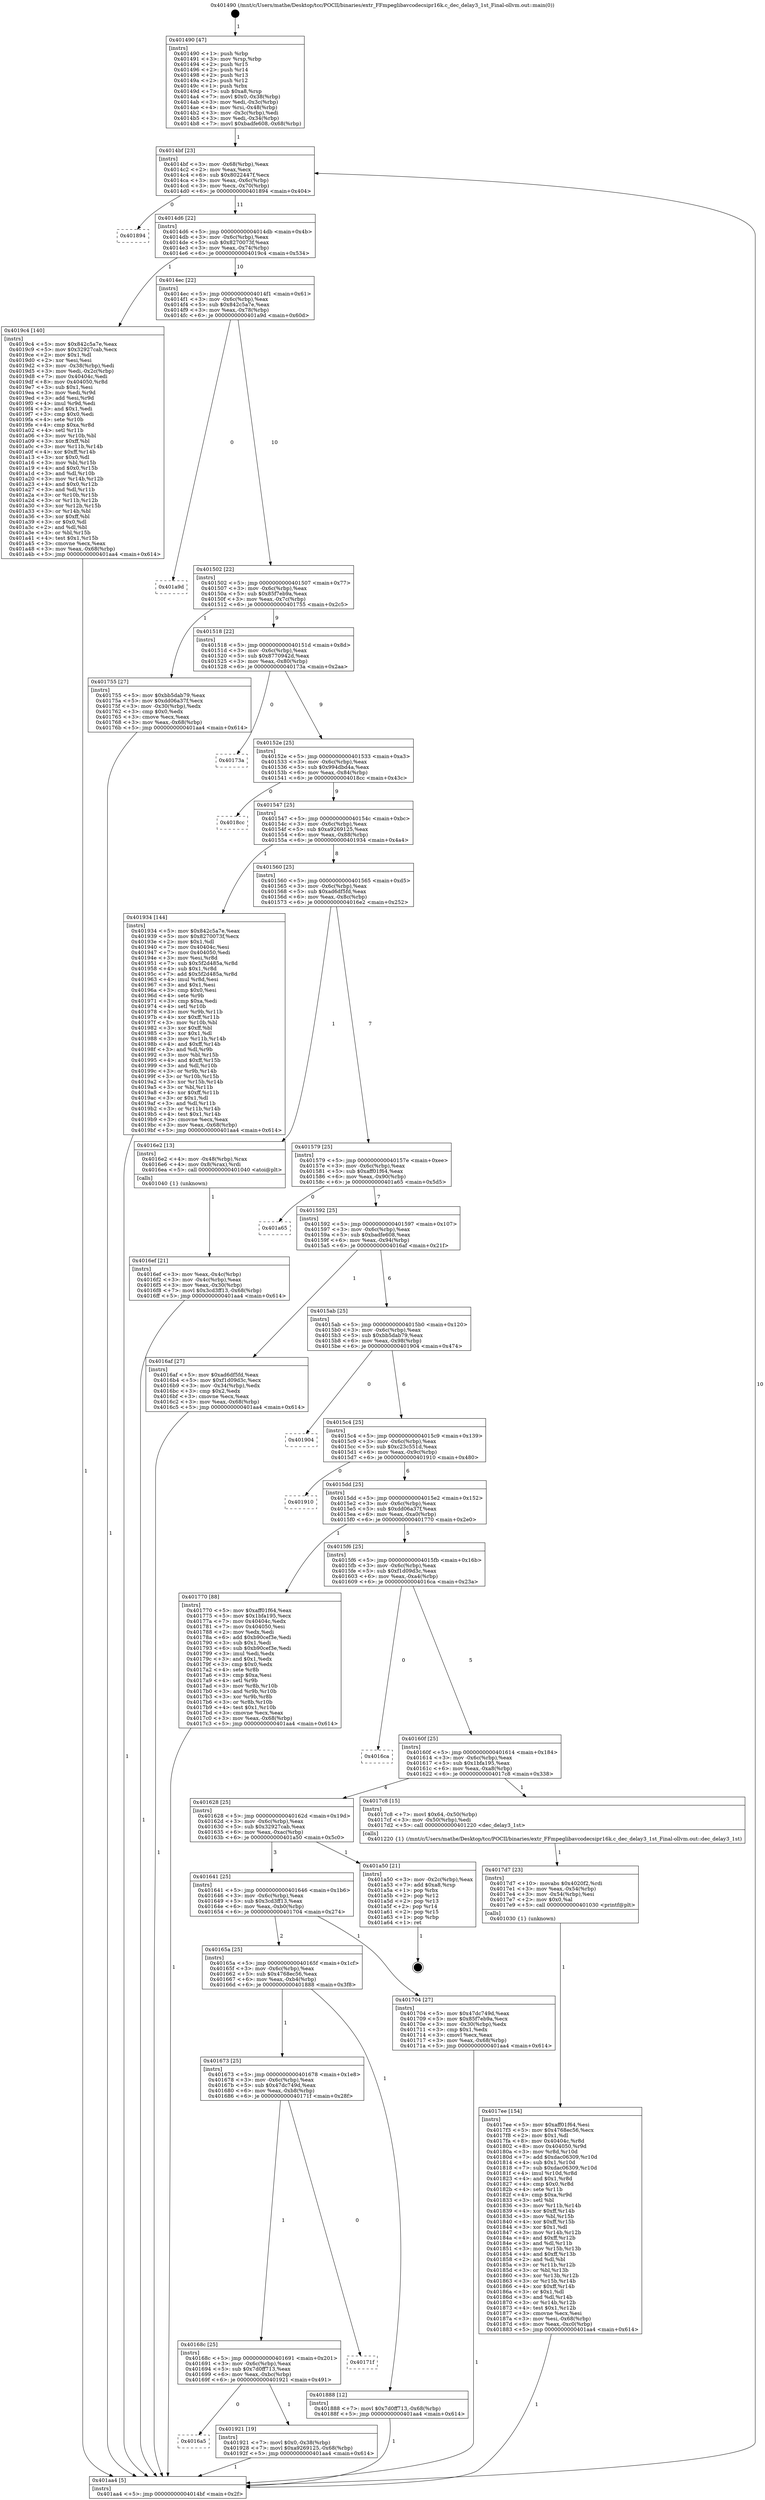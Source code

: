 digraph "0x401490" {
  label = "0x401490 (/mnt/c/Users/mathe/Desktop/tcc/POCII/binaries/extr_FFmpeglibavcodecsipr16k.c_dec_delay3_1st_Final-ollvm.out::main(0))"
  labelloc = "t"
  node[shape=record]

  Entry [label="",width=0.3,height=0.3,shape=circle,fillcolor=black,style=filled]
  "0x4014bf" [label="{
     0x4014bf [23]\l
     | [instrs]\l
     &nbsp;&nbsp;0x4014bf \<+3\>: mov -0x68(%rbp),%eax\l
     &nbsp;&nbsp;0x4014c2 \<+2\>: mov %eax,%ecx\l
     &nbsp;&nbsp;0x4014c4 \<+6\>: sub $0x8022447f,%ecx\l
     &nbsp;&nbsp;0x4014ca \<+3\>: mov %eax,-0x6c(%rbp)\l
     &nbsp;&nbsp;0x4014cd \<+3\>: mov %ecx,-0x70(%rbp)\l
     &nbsp;&nbsp;0x4014d0 \<+6\>: je 0000000000401894 \<main+0x404\>\l
  }"]
  "0x401894" [label="{
     0x401894\l
  }", style=dashed]
  "0x4014d6" [label="{
     0x4014d6 [22]\l
     | [instrs]\l
     &nbsp;&nbsp;0x4014d6 \<+5\>: jmp 00000000004014db \<main+0x4b\>\l
     &nbsp;&nbsp;0x4014db \<+3\>: mov -0x6c(%rbp),%eax\l
     &nbsp;&nbsp;0x4014de \<+5\>: sub $0x8270073f,%eax\l
     &nbsp;&nbsp;0x4014e3 \<+3\>: mov %eax,-0x74(%rbp)\l
     &nbsp;&nbsp;0x4014e6 \<+6\>: je 00000000004019c4 \<main+0x534\>\l
  }"]
  Exit [label="",width=0.3,height=0.3,shape=circle,fillcolor=black,style=filled,peripheries=2]
  "0x4019c4" [label="{
     0x4019c4 [140]\l
     | [instrs]\l
     &nbsp;&nbsp;0x4019c4 \<+5\>: mov $0x842c5a7e,%eax\l
     &nbsp;&nbsp;0x4019c9 \<+5\>: mov $0x32927cab,%ecx\l
     &nbsp;&nbsp;0x4019ce \<+2\>: mov $0x1,%dl\l
     &nbsp;&nbsp;0x4019d0 \<+2\>: xor %esi,%esi\l
     &nbsp;&nbsp;0x4019d2 \<+3\>: mov -0x38(%rbp),%edi\l
     &nbsp;&nbsp;0x4019d5 \<+3\>: mov %edi,-0x2c(%rbp)\l
     &nbsp;&nbsp;0x4019d8 \<+7\>: mov 0x40404c,%edi\l
     &nbsp;&nbsp;0x4019df \<+8\>: mov 0x404050,%r8d\l
     &nbsp;&nbsp;0x4019e7 \<+3\>: sub $0x1,%esi\l
     &nbsp;&nbsp;0x4019ea \<+3\>: mov %edi,%r9d\l
     &nbsp;&nbsp;0x4019ed \<+3\>: add %esi,%r9d\l
     &nbsp;&nbsp;0x4019f0 \<+4\>: imul %r9d,%edi\l
     &nbsp;&nbsp;0x4019f4 \<+3\>: and $0x1,%edi\l
     &nbsp;&nbsp;0x4019f7 \<+3\>: cmp $0x0,%edi\l
     &nbsp;&nbsp;0x4019fa \<+4\>: sete %r10b\l
     &nbsp;&nbsp;0x4019fe \<+4\>: cmp $0xa,%r8d\l
     &nbsp;&nbsp;0x401a02 \<+4\>: setl %r11b\l
     &nbsp;&nbsp;0x401a06 \<+3\>: mov %r10b,%bl\l
     &nbsp;&nbsp;0x401a09 \<+3\>: xor $0xff,%bl\l
     &nbsp;&nbsp;0x401a0c \<+3\>: mov %r11b,%r14b\l
     &nbsp;&nbsp;0x401a0f \<+4\>: xor $0xff,%r14b\l
     &nbsp;&nbsp;0x401a13 \<+3\>: xor $0x0,%dl\l
     &nbsp;&nbsp;0x401a16 \<+3\>: mov %bl,%r15b\l
     &nbsp;&nbsp;0x401a19 \<+4\>: and $0x0,%r15b\l
     &nbsp;&nbsp;0x401a1d \<+3\>: and %dl,%r10b\l
     &nbsp;&nbsp;0x401a20 \<+3\>: mov %r14b,%r12b\l
     &nbsp;&nbsp;0x401a23 \<+4\>: and $0x0,%r12b\l
     &nbsp;&nbsp;0x401a27 \<+3\>: and %dl,%r11b\l
     &nbsp;&nbsp;0x401a2a \<+3\>: or %r10b,%r15b\l
     &nbsp;&nbsp;0x401a2d \<+3\>: or %r11b,%r12b\l
     &nbsp;&nbsp;0x401a30 \<+3\>: xor %r12b,%r15b\l
     &nbsp;&nbsp;0x401a33 \<+3\>: or %r14b,%bl\l
     &nbsp;&nbsp;0x401a36 \<+3\>: xor $0xff,%bl\l
     &nbsp;&nbsp;0x401a39 \<+3\>: or $0x0,%dl\l
     &nbsp;&nbsp;0x401a3c \<+2\>: and %dl,%bl\l
     &nbsp;&nbsp;0x401a3e \<+3\>: or %bl,%r15b\l
     &nbsp;&nbsp;0x401a41 \<+4\>: test $0x1,%r15b\l
     &nbsp;&nbsp;0x401a45 \<+3\>: cmovne %ecx,%eax\l
     &nbsp;&nbsp;0x401a48 \<+3\>: mov %eax,-0x68(%rbp)\l
     &nbsp;&nbsp;0x401a4b \<+5\>: jmp 0000000000401aa4 \<main+0x614\>\l
  }"]
  "0x4014ec" [label="{
     0x4014ec [22]\l
     | [instrs]\l
     &nbsp;&nbsp;0x4014ec \<+5\>: jmp 00000000004014f1 \<main+0x61\>\l
     &nbsp;&nbsp;0x4014f1 \<+3\>: mov -0x6c(%rbp),%eax\l
     &nbsp;&nbsp;0x4014f4 \<+5\>: sub $0x842c5a7e,%eax\l
     &nbsp;&nbsp;0x4014f9 \<+3\>: mov %eax,-0x78(%rbp)\l
     &nbsp;&nbsp;0x4014fc \<+6\>: je 0000000000401a9d \<main+0x60d\>\l
  }"]
  "0x4016a5" [label="{
     0x4016a5\l
  }", style=dashed]
  "0x401a9d" [label="{
     0x401a9d\l
  }", style=dashed]
  "0x401502" [label="{
     0x401502 [22]\l
     | [instrs]\l
     &nbsp;&nbsp;0x401502 \<+5\>: jmp 0000000000401507 \<main+0x77\>\l
     &nbsp;&nbsp;0x401507 \<+3\>: mov -0x6c(%rbp),%eax\l
     &nbsp;&nbsp;0x40150a \<+5\>: sub $0x85f7eb9a,%eax\l
     &nbsp;&nbsp;0x40150f \<+3\>: mov %eax,-0x7c(%rbp)\l
     &nbsp;&nbsp;0x401512 \<+6\>: je 0000000000401755 \<main+0x2c5\>\l
  }"]
  "0x401921" [label="{
     0x401921 [19]\l
     | [instrs]\l
     &nbsp;&nbsp;0x401921 \<+7\>: movl $0x0,-0x38(%rbp)\l
     &nbsp;&nbsp;0x401928 \<+7\>: movl $0xa9269125,-0x68(%rbp)\l
     &nbsp;&nbsp;0x40192f \<+5\>: jmp 0000000000401aa4 \<main+0x614\>\l
  }"]
  "0x401755" [label="{
     0x401755 [27]\l
     | [instrs]\l
     &nbsp;&nbsp;0x401755 \<+5\>: mov $0xbb5dab79,%eax\l
     &nbsp;&nbsp;0x40175a \<+5\>: mov $0xdd06a37f,%ecx\l
     &nbsp;&nbsp;0x40175f \<+3\>: mov -0x30(%rbp),%edx\l
     &nbsp;&nbsp;0x401762 \<+3\>: cmp $0x0,%edx\l
     &nbsp;&nbsp;0x401765 \<+3\>: cmove %ecx,%eax\l
     &nbsp;&nbsp;0x401768 \<+3\>: mov %eax,-0x68(%rbp)\l
     &nbsp;&nbsp;0x40176b \<+5\>: jmp 0000000000401aa4 \<main+0x614\>\l
  }"]
  "0x401518" [label="{
     0x401518 [22]\l
     | [instrs]\l
     &nbsp;&nbsp;0x401518 \<+5\>: jmp 000000000040151d \<main+0x8d\>\l
     &nbsp;&nbsp;0x40151d \<+3\>: mov -0x6c(%rbp),%eax\l
     &nbsp;&nbsp;0x401520 \<+5\>: sub $0x8770942d,%eax\l
     &nbsp;&nbsp;0x401525 \<+3\>: mov %eax,-0x80(%rbp)\l
     &nbsp;&nbsp;0x401528 \<+6\>: je 000000000040173a \<main+0x2aa\>\l
  }"]
  "0x40168c" [label="{
     0x40168c [25]\l
     | [instrs]\l
     &nbsp;&nbsp;0x40168c \<+5\>: jmp 0000000000401691 \<main+0x201\>\l
     &nbsp;&nbsp;0x401691 \<+3\>: mov -0x6c(%rbp),%eax\l
     &nbsp;&nbsp;0x401694 \<+5\>: sub $0x7d0ff713,%eax\l
     &nbsp;&nbsp;0x401699 \<+6\>: mov %eax,-0xbc(%rbp)\l
     &nbsp;&nbsp;0x40169f \<+6\>: je 0000000000401921 \<main+0x491\>\l
  }"]
  "0x40173a" [label="{
     0x40173a\l
  }", style=dashed]
  "0x40152e" [label="{
     0x40152e [25]\l
     | [instrs]\l
     &nbsp;&nbsp;0x40152e \<+5\>: jmp 0000000000401533 \<main+0xa3\>\l
     &nbsp;&nbsp;0x401533 \<+3\>: mov -0x6c(%rbp),%eax\l
     &nbsp;&nbsp;0x401536 \<+5\>: sub $0x994dbd4a,%eax\l
     &nbsp;&nbsp;0x40153b \<+6\>: mov %eax,-0x84(%rbp)\l
     &nbsp;&nbsp;0x401541 \<+6\>: je 00000000004018cc \<main+0x43c\>\l
  }"]
  "0x40171f" [label="{
     0x40171f\l
  }", style=dashed]
  "0x4018cc" [label="{
     0x4018cc\l
  }", style=dashed]
  "0x401547" [label="{
     0x401547 [25]\l
     | [instrs]\l
     &nbsp;&nbsp;0x401547 \<+5\>: jmp 000000000040154c \<main+0xbc\>\l
     &nbsp;&nbsp;0x40154c \<+3\>: mov -0x6c(%rbp),%eax\l
     &nbsp;&nbsp;0x40154f \<+5\>: sub $0xa9269125,%eax\l
     &nbsp;&nbsp;0x401554 \<+6\>: mov %eax,-0x88(%rbp)\l
     &nbsp;&nbsp;0x40155a \<+6\>: je 0000000000401934 \<main+0x4a4\>\l
  }"]
  "0x401673" [label="{
     0x401673 [25]\l
     | [instrs]\l
     &nbsp;&nbsp;0x401673 \<+5\>: jmp 0000000000401678 \<main+0x1e8\>\l
     &nbsp;&nbsp;0x401678 \<+3\>: mov -0x6c(%rbp),%eax\l
     &nbsp;&nbsp;0x40167b \<+5\>: sub $0x47dc749d,%eax\l
     &nbsp;&nbsp;0x401680 \<+6\>: mov %eax,-0xb8(%rbp)\l
     &nbsp;&nbsp;0x401686 \<+6\>: je 000000000040171f \<main+0x28f\>\l
  }"]
  "0x401934" [label="{
     0x401934 [144]\l
     | [instrs]\l
     &nbsp;&nbsp;0x401934 \<+5\>: mov $0x842c5a7e,%eax\l
     &nbsp;&nbsp;0x401939 \<+5\>: mov $0x8270073f,%ecx\l
     &nbsp;&nbsp;0x40193e \<+2\>: mov $0x1,%dl\l
     &nbsp;&nbsp;0x401940 \<+7\>: mov 0x40404c,%esi\l
     &nbsp;&nbsp;0x401947 \<+7\>: mov 0x404050,%edi\l
     &nbsp;&nbsp;0x40194e \<+3\>: mov %esi,%r8d\l
     &nbsp;&nbsp;0x401951 \<+7\>: sub $0x5f2d485a,%r8d\l
     &nbsp;&nbsp;0x401958 \<+4\>: sub $0x1,%r8d\l
     &nbsp;&nbsp;0x40195c \<+7\>: add $0x5f2d485a,%r8d\l
     &nbsp;&nbsp;0x401963 \<+4\>: imul %r8d,%esi\l
     &nbsp;&nbsp;0x401967 \<+3\>: and $0x1,%esi\l
     &nbsp;&nbsp;0x40196a \<+3\>: cmp $0x0,%esi\l
     &nbsp;&nbsp;0x40196d \<+4\>: sete %r9b\l
     &nbsp;&nbsp;0x401971 \<+3\>: cmp $0xa,%edi\l
     &nbsp;&nbsp;0x401974 \<+4\>: setl %r10b\l
     &nbsp;&nbsp;0x401978 \<+3\>: mov %r9b,%r11b\l
     &nbsp;&nbsp;0x40197b \<+4\>: xor $0xff,%r11b\l
     &nbsp;&nbsp;0x40197f \<+3\>: mov %r10b,%bl\l
     &nbsp;&nbsp;0x401982 \<+3\>: xor $0xff,%bl\l
     &nbsp;&nbsp;0x401985 \<+3\>: xor $0x1,%dl\l
     &nbsp;&nbsp;0x401988 \<+3\>: mov %r11b,%r14b\l
     &nbsp;&nbsp;0x40198b \<+4\>: and $0xff,%r14b\l
     &nbsp;&nbsp;0x40198f \<+3\>: and %dl,%r9b\l
     &nbsp;&nbsp;0x401992 \<+3\>: mov %bl,%r15b\l
     &nbsp;&nbsp;0x401995 \<+4\>: and $0xff,%r15b\l
     &nbsp;&nbsp;0x401999 \<+3\>: and %dl,%r10b\l
     &nbsp;&nbsp;0x40199c \<+3\>: or %r9b,%r14b\l
     &nbsp;&nbsp;0x40199f \<+3\>: or %r10b,%r15b\l
     &nbsp;&nbsp;0x4019a2 \<+3\>: xor %r15b,%r14b\l
     &nbsp;&nbsp;0x4019a5 \<+3\>: or %bl,%r11b\l
     &nbsp;&nbsp;0x4019a8 \<+4\>: xor $0xff,%r11b\l
     &nbsp;&nbsp;0x4019ac \<+3\>: or $0x1,%dl\l
     &nbsp;&nbsp;0x4019af \<+3\>: and %dl,%r11b\l
     &nbsp;&nbsp;0x4019b2 \<+3\>: or %r11b,%r14b\l
     &nbsp;&nbsp;0x4019b5 \<+4\>: test $0x1,%r14b\l
     &nbsp;&nbsp;0x4019b9 \<+3\>: cmovne %ecx,%eax\l
     &nbsp;&nbsp;0x4019bc \<+3\>: mov %eax,-0x68(%rbp)\l
     &nbsp;&nbsp;0x4019bf \<+5\>: jmp 0000000000401aa4 \<main+0x614\>\l
  }"]
  "0x401560" [label="{
     0x401560 [25]\l
     | [instrs]\l
     &nbsp;&nbsp;0x401560 \<+5\>: jmp 0000000000401565 \<main+0xd5\>\l
     &nbsp;&nbsp;0x401565 \<+3\>: mov -0x6c(%rbp),%eax\l
     &nbsp;&nbsp;0x401568 \<+5\>: sub $0xad6df5fd,%eax\l
     &nbsp;&nbsp;0x40156d \<+6\>: mov %eax,-0x8c(%rbp)\l
     &nbsp;&nbsp;0x401573 \<+6\>: je 00000000004016e2 \<main+0x252\>\l
  }"]
  "0x401888" [label="{
     0x401888 [12]\l
     | [instrs]\l
     &nbsp;&nbsp;0x401888 \<+7\>: movl $0x7d0ff713,-0x68(%rbp)\l
     &nbsp;&nbsp;0x40188f \<+5\>: jmp 0000000000401aa4 \<main+0x614\>\l
  }"]
  "0x4016e2" [label="{
     0x4016e2 [13]\l
     | [instrs]\l
     &nbsp;&nbsp;0x4016e2 \<+4\>: mov -0x48(%rbp),%rax\l
     &nbsp;&nbsp;0x4016e6 \<+4\>: mov 0x8(%rax),%rdi\l
     &nbsp;&nbsp;0x4016ea \<+5\>: call 0000000000401040 \<atoi@plt\>\l
     | [calls]\l
     &nbsp;&nbsp;0x401040 \{1\} (unknown)\l
  }"]
  "0x401579" [label="{
     0x401579 [25]\l
     | [instrs]\l
     &nbsp;&nbsp;0x401579 \<+5\>: jmp 000000000040157e \<main+0xee\>\l
     &nbsp;&nbsp;0x40157e \<+3\>: mov -0x6c(%rbp),%eax\l
     &nbsp;&nbsp;0x401581 \<+5\>: sub $0xaff01f64,%eax\l
     &nbsp;&nbsp;0x401586 \<+6\>: mov %eax,-0x90(%rbp)\l
     &nbsp;&nbsp;0x40158c \<+6\>: je 0000000000401a65 \<main+0x5d5\>\l
  }"]
  "0x4017ee" [label="{
     0x4017ee [154]\l
     | [instrs]\l
     &nbsp;&nbsp;0x4017ee \<+5\>: mov $0xaff01f64,%esi\l
     &nbsp;&nbsp;0x4017f3 \<+5\>: mov $0x4768ec56,%ecx\l
     &nbsp;&nbsp;0x4017f8 \<+2\>: mov $0x1,%dl\l
     &nbsp;&nbsp;0x4017fa \<+8\>: mov 0x40404c,%r8d\l
     &nbsp;&nbsp;0x401802 \<+8\>: mov 0x404050,%r9d\l
     &nbsp;&nbsp;0x40180a \<+3\>: mov %r8d,%r10d\l
     &nbsp;&nbsp;0x40180d \<+7\>: add $0xdac06309,%r10d\l
     &nbsp;&nbsp;0x401814 \<+4\>: sub $0x1,%r10d\l
     &nbsp;&nbsp;0x401818 \<+7\>: sub $0xdac06309,%r10d\l
     &nbsp;&nbsp;0x40181f \<+4\>: imul %r10d,%r8d\l
     &nbsp;&nbsp;0x401823 \<+4\>: and $0x1,%r8d\l
     &nbsp;&nbsp;0x401827 \<+4\>: cmp $0x0,%r8d\l
     &nbsp;&nbsp;0x40182b \<+4\>: sete %r11b\l
     &nbsp;&nbsp;0x40182f \<+4\>: cmp $0xa,%r9d\l
     &nbsp;&nbsp;0x401833 \<+3\>: setl %bl\l
     &nbsp;&nbsp;0x401836 \<+3\>: mov %r11b,%r14b\l
     &nbsp;&nbsp;0x401839 \<+4\>: xor $0xff,%r14b\l
     &nbsp;&nbsp;0x40183d \<+3\>: mov %bl,%r15b\l
     &nbsp;&nbsp;0x401840 \<+4\>: xor $0xff,%r15b\l
     &nbsp;&nbsp;0x401844 \<+3\>: xor $0x1,%dl\l
     &nbsp;&nbsp;0x401847 \<+3\>: mov %r14b,%r12b\l
     &nbsp;&nbsp;0x40184a \<+4\>: and $0xff,%r12b\l
     &nbsp;&nbsp;0x40184e \<+3\>: and %dl,%r11b\l
     &nbsp;&nbsp;0x401851 \<+3\>: mov %r15b,%r13b\l
     &nbsp;&nbsp;0x401854 \<+4\>: and $0xff,%r13b\l
     &nbsp;&nbsp;0x401858 \<+2\>: and %dl,%bl\l
     &nbsp;&nbsp;0x40185a \<+3\>: or %r11b,%r12b\l
     &nbsp;&nbsp;0x40185d \<+3\>: or %bl,%r13b\l
     &nbsp;&nbsp;0x401860 \<+3\>: xor %r13b,%r12b\l
     &nbsp;&nbsp;0x401863 \<+3\>: or %r15b,%r14b\l
     &nbsp;&nbsp;0x401866 \<+4\>: xor $0xff,%r14b\l
     &nbsp;&nbsp;0x40186a \<+3\>: or $0x1,%dl\l
     &nbsp;&nbsp;0x40186d \<+3\>: and %dl,%r14b\l
     &nbsp;&nbsp;0x401870 \<+3\>: or %r14b,%r12b\l
     &nbsp;&nbsp;0x401873 \<+4\>: test $0x1,%r12b\l
     &nbsp;&nbsp;0x401877 \<+3\>: cmovne %ecx,%esi\l
     &nbsp;&nbsp;0x40187a \<+3\>: mov %esi,-0x68(%rbp)\l
     &nbsp;&nbsp;0x40187d \<+6\>: mov %eax,-0xc0(%rbp)\l
     &nbsp;&nbsp;0x401883 \<+5\>: jmp 0000000000401aa4 \<main+0x614\>\l
  }"]
  "0x401a65" [label="{
     0x401a65\l
  }", style=dashed]
  "0x401592" [label="{
     0x401592 [25]\l
     | [instrs]\l
     &nbsp;&nbsp;0x401592 \<+5\>: jmp 0000000000401597 \<main+0x107\>\l
     &nbsp;&nbsp;0x401597 \<+3\>: mov -0x6c(%rbp),%eax\l
     &nbsp;&nbsp;0x40159a \<+5\>: sub $0xbadfe608,%eax\l
     &nbsp;&nbsp;0x40159f \<+6\>: mov %eax,-0x94(%rbp)\l
     &nbsp;&nbsp;0x4015a5 \<+6\>: je 00000000004016af \<main+0x21f\>\l
  }"]
  "0x4017d7" [label="{
     0x4017d7 [23]\l
     | [instrs]\l
     &nbsp;&nbsp;0x4017d7 \<+10\>: movabs $0x4020f2,%rdi\l
     &nbsp;&nbsp;0x4017e1 \<+3\>: mov %eax,-0x54(%rbp)\l
     &nbsp;&nbsp;0x4017e4 \<+3\>: mov -0x54(%rbp),%esi\l
     &nbsp;&nbsp;0x4017e7 \<+2\>: mov $0x0,%al\l
     &nbsp;&nbsp;0x4017e9 \<+5\>: call 0000000000401030 \<printf@plt\>\l
     | [calls]\l
     &nbsp;&nbsp;0x401030 \{1\} (unknown)\l
  }"]
  "0x4016af" [label="{
     0x4016af [27]\l
     | [instrs]\l
     &nbsp;&nbsp;0x4016af \<+5\>: mov $0xad6df5fd,%eax\l
     &nbsp;&nbsp;0x4016b4 \<+5\>: mov $0xf1d09d3c,%ecx\l
     &nbsp;&nbsp;0x4016b9 \<+3\>: mov -0x34(%rbp),%edx\l
     &nbsp;&nbsp;0x4016bc \<+3\>: cmp $0x2,%edx\l
     &nbsp;&nbsp;0x4016bf \<+3\>: cmovne %ecx,%eax\l
     &nbsp;&nbsp;0x4016c2 \<+3\>: mov %eax,-0x68(%rbp)\l
     &nbsp;&nbsp;0x4016c5 \<+5\>: jmp 0000000000401aa4 \<main+0x614\>\l
  }"]
  "0x4015ab" [label="{
     0x4015ab [25]\l
     | [instrs]\l
     &nbsp;&nbsp;0x4015ab \<+5\>: jmp 00000000004015b0 \<main+0x120\>\l
     &nbsp;&nbsp;0x4015b0 \<+3\>: mov -0x6c(%rbp),%eax\l
     &nbsp;&nbsp;0x4015b3 \<+5\>: sub $0xbb5dab79,%eax\l
     &nbsp;&nbsp;0x4015b8 \<+6\>: mov %eax,-0x98(%rbp)\l
     &nbsp;&nbsp;0x4015be \<+6\>: je 0000000000401904 \<main+0x474\>\l
  }"]
  "0x401aa4" [label="{
     0x401aa4 [5]\l
     | [instrs]\l
     &nbsp;&nbsp;0x401aa4 \<+5\>: jmp 00000000004014bf \<main+0x2f\>\l
  }"]
  "0x401490" [label="{
     0x401490 [47]\l
     | [instrs]\l
     &nbsp;&nbsp;0x401490 \<+1\>: push %rbp\l
     &nbsp;&nbsp;0x401491 \<+3\>: mov %rsp,%rbp\l
     &nbsp;&nbsp;0x401494 \<+2\>: push %r15\l
     &nbsp;&nbsp;0x401496 \<+2\>: push %r14\l
     &nbsp;&nbsp;0x401498 \<+2\>: push %r13\l
     &nbsp;&nbsp;0x40149a \<+2\>: push %r12\l
     &nbsp;&nbsp;0x40149c \<+1\>: push %rbx\l
     &nbsp;&nbsp;0x40149d \<+7\>: sub $0xa8,%rsp\l
     &nbsp;&nbsp;0x4014a4 \<+7\>: movl $0x0,-0x38(%rbp)\l
     &nbsp;&nbsp;0x4014ab \<+3\>: mov %edi,-0x3c(%rbp)\l
     &nbsp;&nbsp;0x4014ae \<+4\>: mov %rsi,-0x48(%rbp)\l
     &nbsp;&nbsp;0x4014b2 \<+3\>: mov -0x3c(%rbp),%edi\l
     &nbsp;&nbsp;0x4014b5 \<+3\>: mov %edi,-0x34(%rbp)\l
     &nbsp;&nbsp;0x4014b8 \<+7\>: movl $0xbadfe608,-0x68(%rbp)\l
  }"]
  "0x4016ef" [label="{
     0x4016ef [21]\l
     | [instrs]\l
     &nbsp;&nbsp;0x4016ef \<+3\>: mov %eax,-0x4c(%rbp)\l
     &nbsp;&nbsp;0x4016f2 \<+3\>: mov -0x4c(%rbp),%eax\l
     &nbsp;&nbsp;0x4016f5 \<+3\>: mov %eax,-0x30(%rbp)\l
     &nbsp;&nbsp;0x4016f8 \<+7\>: movl $0x3cd3ff13,-0x68(%rbp)\l
     &nbsp;&nbsp;0x4016ff \<+5\>: jmp 0000000000401aa4 \<main+0x614\>\l
  }"]
  "0x40165a" [label="{
     0x40165a [25]\l
     | [instrs]\l
     &nbsp;&nbsp;0x40165a \<+5\>: jmp 000000000040165f \<main+0x1cf\>\l
     &nbsp;&nbsp;0x40165f \<+3\>: mov -0x6c(%rbp),%eax\l
     &nbsp;&nbsp;0x401662 \<+5\>: sub $0x4768ec56,%eax\l
     &nbsp;&nbsp;0x401667 \<+6\>: mov %eax,-0xb4(%rbp)\l
     &nbsp;&nbsp;0x40166d \<+6\>: je 0000000000401888 \<main+0x3f8\>\l
  }"]
  "0x401904" [label="{
     0x401904\l
  }", style=dashed]
  "0x4015c4" [label="{
     0x4015c4 [25]\l
     | [instrs]\l
     &nbsp;&nbsp;0x4015c4 \<+5\>: jmp 00000000004015c9 \<main+0x139\>\l
     &nbsp;&nbsp;0x4015c9 \<+3\>: mov -0x6c(%rbp),%eax\l
     &nbsp;&nbsp;0x4015cc \<+5\>: sub $0xc23c551d,%eax\l
     &nbsp;&nbsp;0x4015d1 \<+6\>: mov %eax,-0x9c(%rbp)\l
     &nbsp;&nbsp;0x4015d7 \<+6\>: je 0000000000401910 \<main+0x480\>\l
  }"]
  "0x401704" [label="{
     0x401704 [27]\l
     | [instrs]\l
     &nbsp;&nbsp;0x401704 \<+5\>: mov $0x47dc749d,%eax\l
     &nbsp;&nbsp;0x401709 \<+5\>: mov $0x85f7eb9a,%ecx\l
     &nbsp;&nbsp;0x40170e \<+3\>: mov -0x30(%rbp),%edx\l
     &nbsp;&nbsp;0x401711 \<+3\>: cmp $0x1,%edx\l
     &nbsp;&nbsp;0x401714 \<+3\>: cmovl %ecx,%eax\l
     &nbsp;&nbsp;0x401717 \<+3\>: mov %eax,-0x68(%rbp)\l
     &nbsp;&nbsp;0x40171a \<+5\>: jmp 0000000000401aa4 \<main+0x614\>\l
  }"]
  "0x401910" [label="{
     0x401910\l
  }", style=dashed]
  "0x4015dd" [label="{
     0x4015dd [25]\l
     | [instrs]\l
     &nbsp;&nbsp;0x4015dd \<+5\>: jmp 00000000004015e2 \<main+0x152\>\l
     &nbsp;&nbsp;0x4015e2 \<+3\>: mov -0x6c(%rbp),%eax\l
     &nbsp;&nbsp;0x4015e5 \<+5\>: sub $0xdd06a37f,%eax\l
     &nbsp;&nbsp;0x4015ea \<+6\>: mov %eax,-0xa0(%rbp)\l
     &nbsp;&nbsp;0x4015f0 \<+6\>: je 0000000000401770 \<main+0x2e0\>\l
  }"]
  "0x401641" [label="{
     0x401641 [25]\l
     | [instrs]\l
     &nbsp;&nbsp;0x401641 \<+5\>: jmp 0000000000401646 \<main+0x1b6\>\l
     &nbsp;&nbsp;0x401646 \<+3\>: mov -0x6c(%rbp),%eax\l
     &nbsp;&nbsp;0x401649 \<+5\>: sub $0x3cd3ff13,%eax\l
     &nbsp;&nbsp;0x40164e \<+6\>: mov %eax,-0xb0(%rbp)\l
     &nbsp;&nbsp;0x401654 \<+6\>: je 0000000000401704 \<main+0x274\>\l
  }"]
  "0x401770" [label="{
     0x401770 [88]\l
     | [instrs]\l
     &nbsp;&nbsp;0x401770 \<+5\>: mov $0xaff01f64,%eax\l
     &nbsp;&nbsp;0x401775 \<+5\>: mov $0x1bfa195,%ecx\l
     &nbsp;&nbsp;0x40177a \<+7\>: mov 0x40404c,%edx\l
     &nbsp;&nbsp;0x401781 \<+7\>: mov 0x404050,%esi\l
     &nbsp;&nbsp;0x401788 \<+2\>: mov %edx,%edi\l
     &nbsp;&nbsp;0x40178a \<+6\>: add $0xb90cef3e,%edi\l
     &nbsp;&nbsp;0x401790 \<+3\>: sub $0x1,%edi\l
     &nbsp;&nbsp;0x401793 \<+6\>: sub $0xb90cef3e,%edi\l
     &nbsp;&nbsp;0x401799 \<+3\>: imul %edi,%edx\l
     &nbsp;&nbsp;0x40179c \<+3\>: and $0x1,%edx\l
     &nbsp;&nbsp;0x40179f \<+3\>: cmp $0x0,%edx\l
     &nbsp;&nbsp;0x4017a2 \<+4\>: sete %r8b\l
     &nbsp;&nbsp;0x4017a6 \<+3\>: cmp $0xa,%esi\l
     &nbsp;&nbsp;0x4017a9 \<+4\>: setl %r9b\l
     &nbsp;&nbsp;0x4017ad \<+3\>: mov %r8b,%r10b\l
     &nbsp;&nbsp;0x4017b0 \<+3\>: and %r9b,%r10b\l
     &nbsp;&nbsp;0x4017b3 \<+3\>: xor %r9b,%r8b\l
     &nbsp;&nbsp;0x4017b6 \<+3\>: or %r8b,%r10b\l
     &nbsp;&nbsp;0x4017b9 \<+4\>: test $0x1,%r10b\l
     &nbsp;&nbsp;0x4017bd \<+3\>: cmovne %ecx,%eax\l
     &nbsp;&nbsp;0x4017c0 \<+3\>: mov %eax,-0x68(%rbp)\l
     &nbsp;&nbsp;0x4017c3 \<+5\>: jmp 0000000000401aa4 \<main+0x614\>\l
  }"]
  "0x4015f6" [label="{
     0x4015f6 [25]\l
     | [instrs]\l
     &nbsp;&nbsp;0x4015f6 \<+5\>: jmp 00000000004015fb \<main+0x16b\>\l
     &nbsp;&nbsp;0x4015fb \<+3\>: mov -0x6c(%rbp),%eax\l
     &nbsp;&nbsp;0x4015fe \<+5\>: sub $0xf1d09d3c,%eax\l
     &nbsp;&nbsp;0x401603 \<+6\>: mov %eax,-0xa4(%rbp)\l
     &nbsp;&nbsp;0x401609 \<+6\>: je 00000000004016ca \<main+0x23a\>\l
  }"]
  "0x401a50" [label="{
     0x401a50 [21]\l
     | [instrs]\l
     &nbsp;&nbsp;0x401a50 \<+3\>: mov -0x2c(%rbp),%eax\l
     &nbsp;&nbsp;0x401a53 \<+7\>: add $0xa8,%rsp\l
     &nbsp;&nbsp;0x401a5a \<+1\>: pop %rbx\l
     &nbsp;&nbsp;0x401a5b \<+2\>: pop %r12\l
     &nbsp;&nbsp;0x401a5d \<+2\>: pop %r13\l
     &nbsp;&nbsp;0x401a5f \<+2\>: pop %r14\l
     &nbsp;&nbsp;0x401a61 \<+2\>: pop %r15\l
     &nbsp;&nbsp;0x401a63 \<+1\>: pop %rbp\l
     &nbsp;&nbsp;0x401a64 \<+1\>: ret\l
  }"]
  "0x4016ca" [label="{
     0x4016ca\l
  }", style=dashed]
  "0x40160f" [label="{
     0x40160f [25]\l
     | [instrs]\l
     &nbsp;&nbsp;0x40160f \<+5\>: jmp 0000000000401614 \<main+0x184\>\l
     &nbsp;&nbsp;0x401614 \<+3\>: mov -0x6c(%rbp),%eax\l
     &nbsp;&nbsp;0x401617 \<+5\>: sub $0x1bfa195,%eax\l
     &nbsp;&nbsp;0x40161c \<+6\>: mov %eax,-0xa8(%rbp)\l
     &nbsp;&nbsp;0x401622 \<+6\>: je 00000000004017c8 \<main+0x338\>\l
  }"]
  "0x401628" [label="{
     0x401628 [25]\l
     | [instrs]\l
     &nbsp;&nbsp;0x401628 \<+5\>: jmp 000000000040162d \<main+0x19d\>\l
     &nbsp;&nbsp;0x40162d \<+3\>: mov -0x6c(%rbp),%eax\l
     &nbsp;&nbsp;0x401630 \<+5\>: sub $0x32927cab,%eax\l
     &nbsp;&nbsp;0x401635 \<+6\>: mov %eax,-0xac(%rbp)\l
     &nbsp;&nbsp;0x40163b \<+6\>: je 0000000000401a50 \<main+0x5c0\>\l
  }"]
  "0x4017c8" [label="{
     0x4017c8 [15]\l
     | [instrs]\l
     &nbsp;&nbsp;0x4017c8 \<+7\>: movl $0x64,-0x50(%rbp)\l
     &nbsp;&nbsp;0x4017cf \<+3\>: mov -0x50(%rbp),%edi\l
     &nbsp;&nbsp;0x4017d2 \<+5\>: call 0000000000401220 \<dec_delay3_1st\>\l
     | [calls]\l
     &nbsp;&nbsp;0x401220 \{1\} (/mnt/c/Users/mathe/Desktop/tcc/POCII/binaries/extr_FFmpeglibavcodecsipr16k.c_dec_delay3_1st_Final-ollvm.out::dec_delay3_1st)\l
  }"]
  Entry -> "0x401490" [label=" 1"]
  "0x4014bf" -> "0x401894" [label=" 0"]
  "0x4014bf" -> "0x4014d6" [label=" 11"]
  "0x401a50" -> Exit [label=" 1"]
  "0x4014d6" -> "0x4019c4" [label=" 1"]
  "0x4014d6" -> "0x4014ec" [label=" 10"]
  "0x4019c4" -> "0x401aa4" [label=" 1"]
  "0x4014ec" -> "0x401a9d" [label=" 0"]
  "0x4014ec" -> "0x401502" [label=" 10"]
  "0x401934" -> "0x401aa4" [label=" 1"]
  "0x401502" -> "0x401755" [label=" 1"]
  "0x401502" -> "0x401518" [label=" 9"]
  "0x401921" -> "0x401aa4" [label=" 1"]
  "0x401518" -> "0x40173a" [label=" 0"]
  "0x401518" -> "0x40152e" [label=" 9"]
  "0x40168c" -> "0x401921" [label=" 1"]
  "0x40152e" -> "0x4018cc" [label=" 0"]
  "0x40152e" -> "0x401547" [label=" 9"]
  "0x40168c" -> "0x4016a5" [label=" 0"]
  "0x401547" -> "0x401934" [label=" 1"]
  "0x401547" -> "0x401560" [label=" 8"]
  "0x401673" -> "0x40171f" [label=" 0"]
  "0x401560" -> "0x4016e2" [label=" 1"]
  "0x401560" -> "0x401579" [label=" 7"]
  "0x401673" -> "0x40168c" [label=" 1"]
  "0x401579" -> "0x401a65" [label=" 0"]
  "0x401579" -> "0x401592" [label=" 7"]
  "0x40165a" -> "0x401673" [label=" 1"]
  "0x401592" -> "0x4016af" [label=" 1"]
  "0x401592" -> "0x4015ab" [label=" 6"]
  "0x4016af" -> "0x401aa4" [label=" 1"]
  "0x401490" -> "0x4014bf" [label=" 1"]
  "0x401aa4" -> "0x4014bf" [label=" 10"]
  "0x4016e2" -> "0x4016ef" [label=" 1"]
  "0x4016ef" -> "0x401aa4" [label=" 1"]
  "0x40165a" -> "0x401888" [label=" 1"]
  "0x4015ab" -> "0x401904" [label=" 0"]
  "0x4015ab" -> "0x4015c4" [label=" 6"]
  "0x401888" -> "0x401aa4" [label=" 1"]
  "0x4015c4" -> "0x401910" [label=" 0"]
  "0x4015c4" -> "0x4015dd" [label=" 6"]
  "0x4017ee" -> "0x401aa4" [label=" 1"]
  "0x4015dd" -> "0x401770" [label=" 1"]
  "0x4015dd" -> "0x4015f6" [label=" 5"]
  "0x4017c8" -> "0x4017d7" [label=" 1"]
  "0x4015f6" -> "0x4016ca" [label=" 0"]
  "0x4015f6" -> "0x40160f" [label=" 5"]
  "0x401770" -> "0x401aa4" [label=" 1"]
  "0x40160f" -> "0x4017c8" [label=" 1"]
  "0x40160f" -> "0x401628" [label=" 4"]
  "0x401755" -> "0x401aa4" [label=" 1"]
  "0x401628" -> "0x401a50" [label=" 1"]
  "0x401628" -> "0x401641" [label=" 3"]
  "0x4017d7" -> "0x4017ee" [label=" 1"]
  "0x401641" -> "0x401704" [label=" 1"]
  "0x401641" -> "0x40165a" [label=" 2"]
  "0x401704" -> "0x401aa4" [label=" 1"]
}
